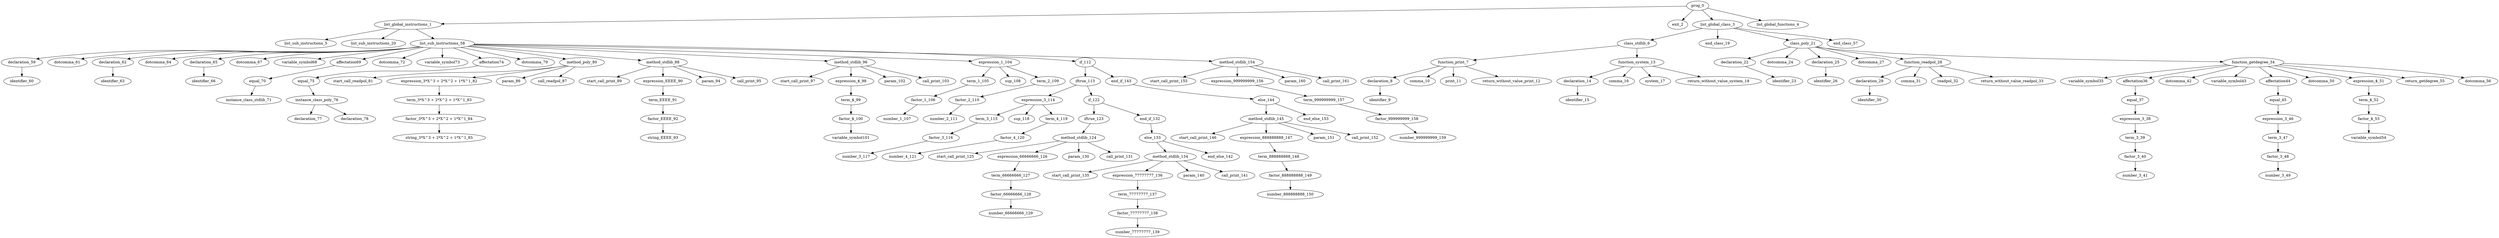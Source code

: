 digraph ats {
ordering=out;
prog0 [label="prog_0"];
list_global_instructions1 [label="list_global_instructions_1"];
exit2 [label="exit_2"];
list_global_class3 [label="list_global_class_3"];
list_global_functions4 [label="list_global_functions_4"];
class6 [label="class_stdlib_6"];
function7 [label="function_print_7"];
declaration8 [label="declaration_8"];
identifier9 [label="identifier_9"];
comma10 [label="comma_10"];
print11 [label="print_11"];
return_without_value12 [label="return_without_value_print_12"];
function13 [label="function_system_13"];
declaration14 [label="declaration_14"];
identifier15 [label="identifier_15"];
comma16 [label="comma_16"];
system17 [label="system_17"];
return_without_value18 [label="return_without_value_system_18"];
end_class19 [label="end_class_19"];
list_sub_instructions5 [label="list_sub_instructions_5"];
class21 [label="class_poly_21"];
declaration22 [label="declaration_22"];
identifier23 [label="identifier_23"];
dotcomma24 [label="dotcomma_24"];
declaration25 [label="declaration_25"];
identifier26 [label="identifier_26"];
dotcomma27 [label="dotcomma_27"];
function28 [label="function_readpol_28"];
declaration29 [label="declaration_29"];
identifier30 [label="identifier_30"];
comma31 [label="comma_31"];
readpol32 [label="readpol_32"];
return_without_value33 [label="return_without_value_readpol_33"];
function34 [label="function_getdegree_34"];
equal37 [label="equal_37"];
expression38 [label="expression_3_38"];
term39 [label="term_3_39"];
factor40 [label="factor_3_40"];
number41 [label="number_3_41"];
dotcomma42 [label="dotcomma_42"];
equal45 [label="equal_45"];
expression46 [label="expression_3_46"];
term47 [label="term_3_47"];
factor48 [label="factor_3_48"];
number49 [label="number_3_49"];
dotcomma50 [label="dotcomma_50"];
expression51 [label="expression_$_51"];
term52 [label="term_$_52"];
factor53 [label="factor_$_53"];
return55 [label="return_getdegree_55"];
dotcomma56 [label="dotcomma_56"];
end_class57 [label="end_class_57"];
list_sub_instructions20 [label="list_sub_instructions_20"];
declaration59 [label="declaration_59"];
identifier60 [label="identifier_60"];
dotcomma61 [label="dotcomma_61"];
declaration62 [label="declaration_62"];
identifier63 [label="identifier_63"];
dotcomma64 [label="dotcomma_64"];
declaration65 [label="declaration_65"];
identifier66 [label="identifier_66"];
dotcomma67 [label="dotcomma_67"];
equal70 [label="equal_70"];
instance_class71 [label="instance_class_stdlib_71"];
dotcomma72 [label="dotcomma_72"];
equal75 [label="equal_75"];
instance_class76 [label="instance_class_poly_76"];
declaration77 [label="declaration_77"];
declaration78 [label="declaration_78"];
dotcomma79 [label="dotcomma_79"];
method80 [label="method_poly_80"];
start_call81 [label="start_call_readpol_81"];
expression82 [label="expression_3*X^3 + 2*X^2 + 1*X^1_82"];
term83 [label="term_3*X^3 + 2*X^2 + 1*X^1_83"];
factor84 [label="factor_3*X^3 + 2*X^2 + 1*X^1_84"];
string85 [label="string_3*X^3 + 2*X^2 + 1*X^1_85"];
param86 [label="param_86"];
call87 [label="call_readpol_87"];
method88 [label="method_stdlib_88"];
start_call89 [label="start_call_print_89"];
expression90 [label="expression_EEEE_90"];
term91 [label="term_EEEE_91"];
factor92 [label="factor_EEEE_92"];
string93 [label="string_EEEE_93"];
param94 [label="param_94"];
call95 [label="call_print_95"];
method96 [label="method_stdlib_96"];
start_call97 [label="start_call_print_97"];
expression98 [label="expression_$_98"];
term99 [label="term_$_99"];
factor100 [label="factor_$_100"];
param102 [label="param_102"];
call103 [label="call_print_103"];
expression104 [label="expression_1_104"];
term105 [label="term_1_105"];
factor106 [label="factor_1_106"];
number107 [label="number_1_107"];
sup108 [label="sup_108"];
term109 [label="term_2_109"];
factor110 [label="factor_2_110"];
number111 [label="number_2_111"];
if112 [label="if_112"];
iftrue113 [label="iftrue_113"];
expression114 [label="expression_3_114"];
term115 [label="term_3_115"];
factor116 [label="factor_3_116"];
number117 [label="number_3_117"];
sup118 [label="sup_118"];
term119 [label="term_4_119"];
factor120 [label="factor_4_120"];
number121 [label="number_4_121"];
if122 [label="if_122"];
iftrue123 [label="iftrue_123"];
method124 [label="method_stdlib_124"];
start_call125 [label="start_call_print_125"];
expression126 [label="expression_66666666_126"];
term127 [label="term_66666666_127"];
factor128 [label="factor_66666666_128"];
number129 [label="number_66666666_129"];
param130 [label="param_130"];
call131 [label="call_print_131"];
end_if132 [label="end_if_132"];
else133 [label="else_133"];
method134 [label="method_stdlib_134"];
start_call135 [label="start_call_print_135"];
expression136 [label="expression_77777777_136"];
term137 [label="term_77777777_137"];
factor138 [label="factor_77777777_138"];
number139 [label="number_77777777_139"];
param140 [label="param_140"];
call141 [label="call_print_141"];
end_else142 [label="end_else_142"];
end_if143 [label="end_if_143"];
else144 [label="else_144"];
method145 [label="method_stdlib_145"];
start_call146 [label="start_call_print_146"];
expression147 [label="expression_888888888_147"];
term148 [label="term_888888888_148"];
factor149 [label="factor_888888888_149"];
number150 [label="number_888888888_150"];
param151 [label="param_151"];
call152 [label="call_print_152"];
end_else153 [label="end_else_153"];
method154 [label="method_stdlib_154"];
start_call155 [label="start_call_print_155"];
expression156 [label="expression_999999999_156"];
term157 [label="term_999999999_157"];
factor158 [label="factor_999999999_158"];
number159 [label="number_999999999_159"];
param160 [label="param_160"];
call161 [label="call_print_161"];
list_sub_instructions58 [label="list_sub_instructions_58"];
prog0->list_global_instructions1;
list_global_instructions1->list_sub_instructions5;
list_global_instructions1->list_sub_instructions20;
list_global_instructions1->list_sub_instructions58;
list_sub_instructions58->declaration59;
declaration59->identifier60;
list_sub_instructions58->dotcomma61;
list_sub_instructions58->declaration62;
declaration62->identifier63;
list_sub_instructions58->dotcomma64;
list_sub_instructions58->declaration65;
declaration65->identifier66;
list_sub_instructions58->dotcomma67;
list_sub_instructions58->variable_symbol68;
list_sub_instructions58->affectation69;
affectation69->equal70;
equal70->instance_class71;
list_sub_instructions58->dotcomma72;
list_sub_instructions58->variable_symbol73;
list_sub_instructions58->affectation74;
affectation74->equal75;
equal75->instance_class76;
instance_class76->declaration77;
instance_class76->declaration78;
list_sub_instructions58->dotcomma79;
list_sub_instructions58->method80;
method80->start_call81;
method80->expression82;
expression82->term83;
term83->factor84;
factor84->string85;
method80->param86;
method80->call87;
list_sub_instructions58->method88;
method88->start_call89;
method88->expression90;
expression90->term91;
term91->factor92;
factor92->string93;
method88->param94;
method88->call95;
list_sub_instructions58->method96;
method96->start_call97;
method96->expression98;
expression98->term99;
term99->factor100;
factor100->variable_symbol101;
method96->param102;
method96->call103;
list_sub_instructions58->expression104;
expression104->term105;
term105->factor106;
factor106->number107;
expression104->sup108;
expression104->term109;
term109->factor110;
factor110->number111;
list_sub_instructions58->if112;
if112->iftrue113;
iftrue113->expression114;
expression114->term115;
term115->factor116;
factor116->number117;
expression114->sup118;
expression114->term119;
term119->factor120;
factor120->number121;
iftrue113->if122;
if122->iftrue123;
iftrue123->method124;
method124->start_call125;
method124->expression126;
expression126->term127;
term127->factor128;
factor128->number129;
method124->param130;
method124->call131;
if122->end_if132;
end_if132->else133;
else133->method134;
method134->start_call135;
method134->expression136;
expression136->term137;
term137->factor138;
factor138->number139;
method134->param140;
method134->call141;
else133->end_else142;
if112->end_if143;
end_if143->else144;
else144->method145;
method145->start_call146;
method145->expression147;
expression147->term148;
term148->factor149;
factor149->number150;
method145->param151;
method145->call152;
else144->end_else153;
list_sub_instructions58->method154;
method154->start_call155;
method154->expression156;
expression156->term157;
term157->factor158;
factor158->number159;
method154->param160;
method154->call161;
prog0->exit2;
prog0->list_global_class3;
list_global_class3->class6;
class6->function7;
function7->declaration8;
declaration8->identifier9;
function7->comma10;
function7->print11;
function7->return_without_value12;
class6->function13;
function13->declaration14;
declaration14->identifier15;
function13->comma16;
function13->system17;
function13->return_without_value18;
list_global_class3->end_class19;
list_global_class3->class21;
class21->declaration22;
declaration22->identifier23;
class21->dotcomma24;
class21->declaration25;
declaration25->identifier26;
class21->dotcomma27;
class21->function28;
function28->declaration29;
declaration29->identifier30;
function28->comma31;
function28->readpol32;
function28->return_without_value33;
class21->function34;
function34->variable_symbol35;
function34->affectation36;
affectation36->equal37;
equal37->expression38;
expression38->term39;
term39->factor40;
factor40->number41;
function34->dotcomma42;
function34->variable_symbol43;
function34->affectation44;
affectation44->equal45;
equal45->expression46;
expression46->term47;
term47->factor48;
factor48->number49;
function34->dotcomma50;
function34->expression51;
expression51->term52;
term52->factor53;
factor53->variable_symbol54;
function34->return55;
function34->dotcomma56;
list_global_class3->end_class57;
prog0->list_global_functions4;


}